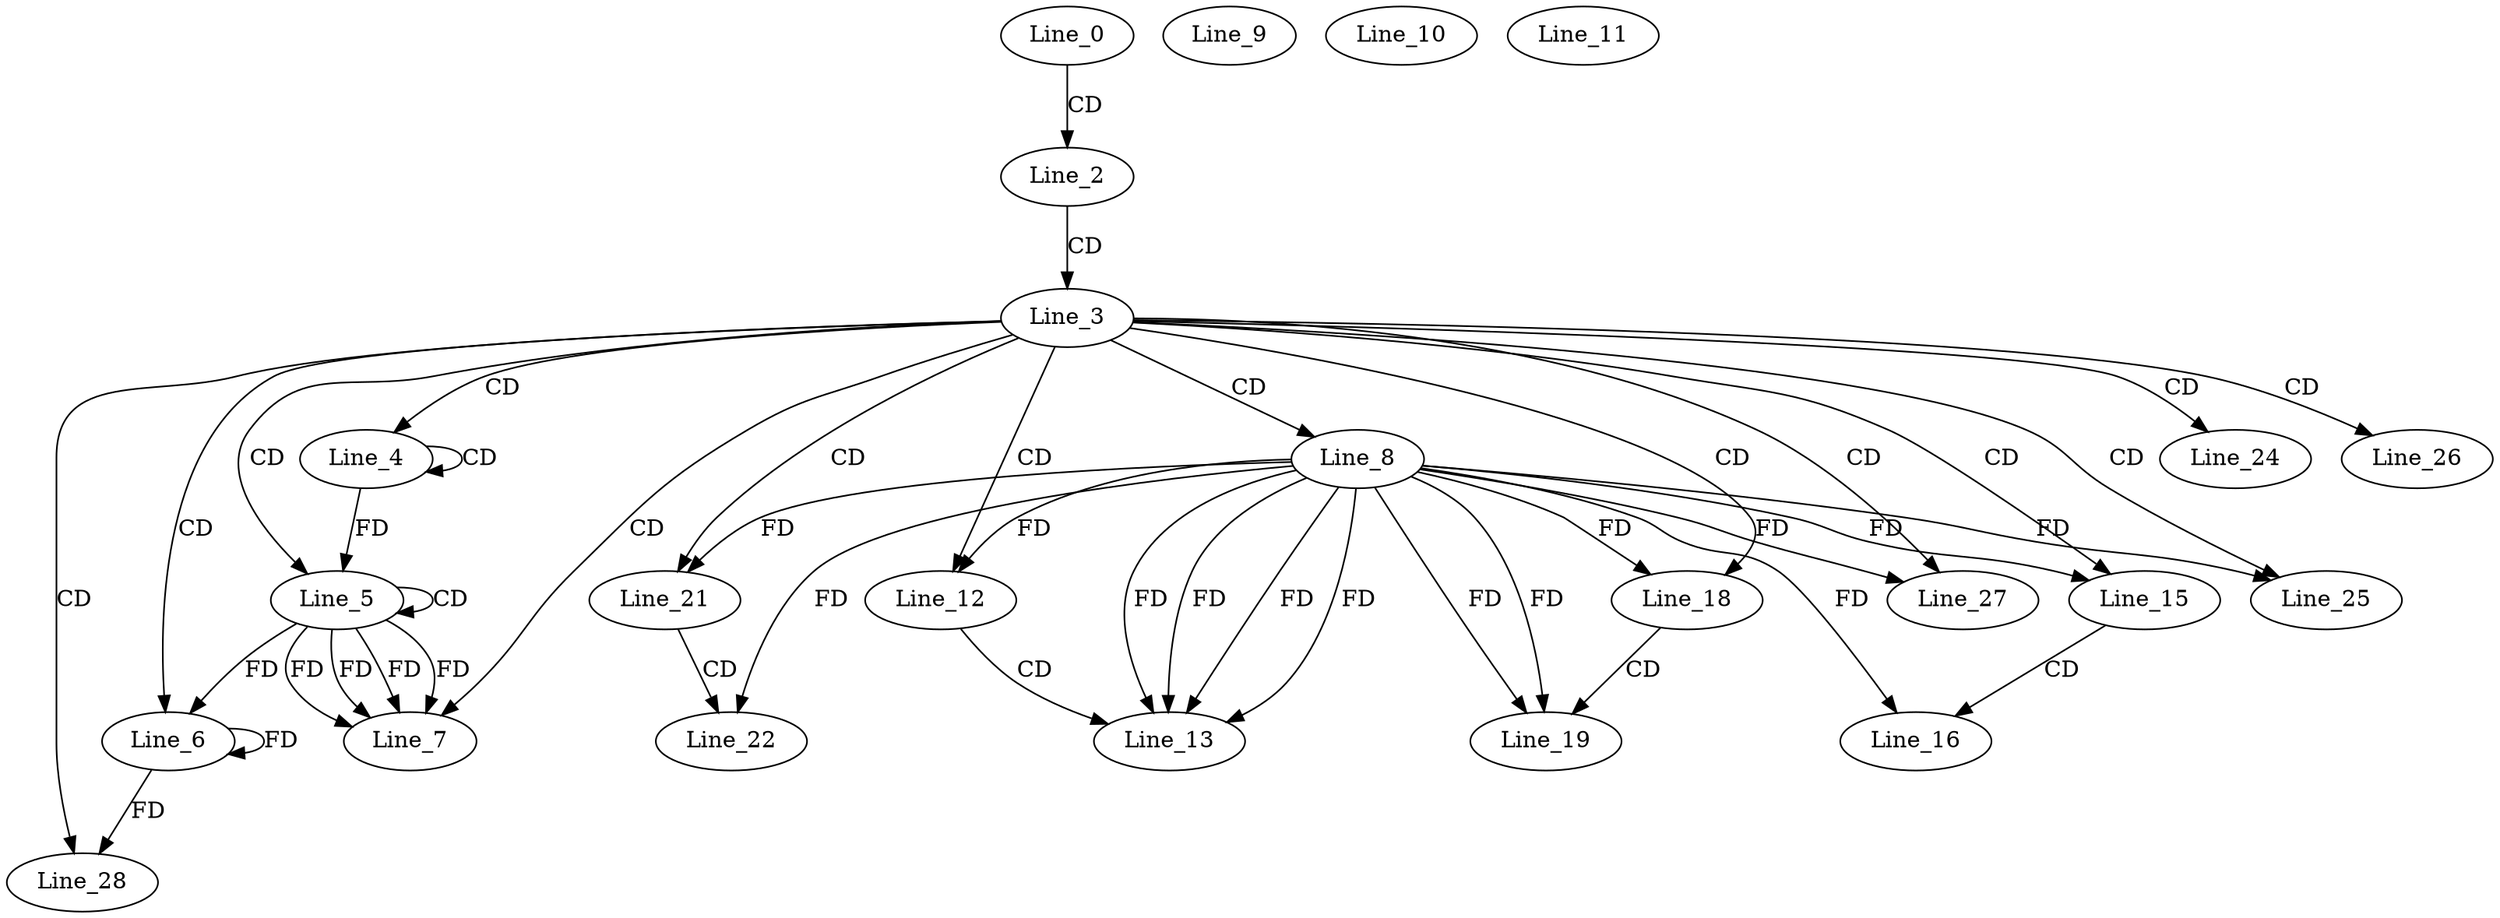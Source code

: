 digraph G {
  Line_0;
  Line_2;
  Line_3;
  Line_4;
  Line_4;
  Line_5;
  Line_5;
  Line_6;
  Line_6;
  Line_7;
  Line_7;
  Line_7;
  Line_7;
  Line_7;
  Line_8;
  Line_8;
  Line_9;
  Line_10;
  Line_11;
  Line_12;
  Line_12;
  Line_12;
  Line_13;
  Line_13;
  Line_13;
  Line_13;
  Line_13;
  Line_13;
  Line_15;
  Line_15;
  Line_16;
  Line_16;
  Line_16;
  Line_16;
  Line_18;
  Line_18;
  Line_18;
  Line_19;
  Line_19;
  Line_19;
  Line_19;
  Line_19;
  Line_19;
  Line_21;
  Line_21;
  Line_22;
  Line_22;
  Line_22;
  Line_22;
  Line_24;
  Line_25;
  Line_26;
  Line_27;
  Line_28;
  Line_0 -> Line_2 [ label="CD" ];
  Line_2 -> Line_3 [ label="CD" ];
  Line_3 -> Line_4 [ label="CD" ];
  Line_4 -> Line_4 [ label="CD" ];
  Line_3 -> Line_5 [ label="CD" ];
  Line_5 -> Line_5 [ label="CD" ];
  Line_4 -> Line_5 [ label="FD" ];
  Line_3 -> Line_6 [ label="CD" ];
  Line_6 -> Line_6 [ label="FD" ];
  Line_5 -> Line_6 [ label="FD" ];
  Line_3 -> Line_7 [ label="CD" ];
  Line_5 -> Line_7 [ label="FD" ];
  Line_5 -> Line_7 [ label="FD" ];
  Line_5 -> Line_7 [ label="FD" ];
  Line_5 -> Line_7 [ label="FD" ];
  Line_3 -> Line_8 [ label="CD" ];
  Line_3 -> Line_12 [ label="CD" ];
  Line_8 -> Line_12 [ label="FD" ];
  Line_12 -> Line_13 [ label="CD" ];
  Line_8 -> Line_13 [ label="FD" ];
  Line_8 -> Line_13 [ label="FD" ];
  Line_8 -> Line_13 [ label="FD" ];
  Line_8 -> Line_13 [ label="FD" ];
  Line_3 -> Line_15 [ label="CD" ];
  Line_8 -> Line_15 [ label="FD" ];
  Line_15 -> Line_16 [ label="CD" ];
  Line_8 -> Line_16 [ label="FD" ];
  Line_3 -> Line_18 [ label="CD" ];
  Line_8 -> Line_18 [ label="FD" ];
  Line_18 -> Line_19 [ label="CD" ];
  Line_8 -> Line_19 [ label="FD" ];
  Line_8 -> Line_19 [ label="FD" ];
  Line_3 -> Line_21 [ label="CD" ];
  Line_8 -> Line_21 [ label="FD" ];
  Line_21 -> Line_22 [ label="CD" ];
  Line_8 -> Line_22 [ label="FD" ];
  Line_3 -> Line_24 [ label="CD" ];
  Line_3 -> Line_25 [ label="CD" ];
  Line_8 -> Line_25 [ label="FD" ];
  Line_3 -> Line_26 [ label="CD" ];
  Line_3 -> Line_27 [ label="CD" ];
  Line_8 -> Line_27 [ label="FD" ];
  Line_3 -> Line_28 [ label="CD" ];
  Line_6 -> Line_28 [ label="FD" ];
}
